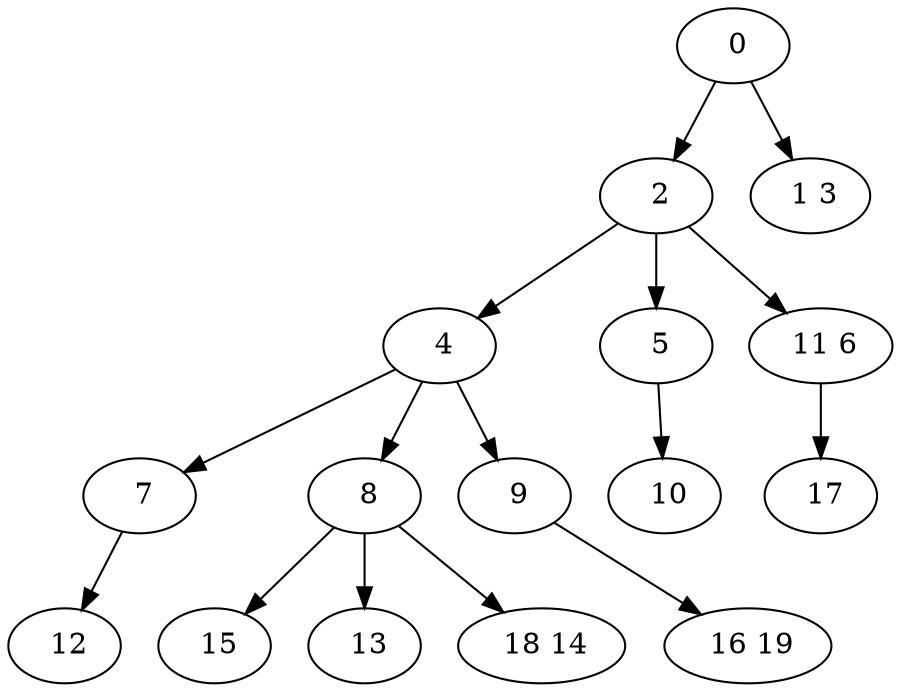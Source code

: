 digraph mytree {
" 0" -> " 2";
" 0" -> " 1 3";
" 2" -> " 4";
" 2" -> " 5";
" 2" -> " 11 6";
" 1 3";
" 15";
" 4" -> " 7";
" 4" -> " 8";
" 4" -> " 9";
" 5" -> " 10";
" 11 6" -> " 17";
" 7" -> " 12";
" 8" -> " 15";
" 8" -> " 13";
" 8" -> " 18 14";
" 9" -> " 16 19";
" 10";
" 12";
" 13";
" 18 14";
" 16 19";
" 17";
}
